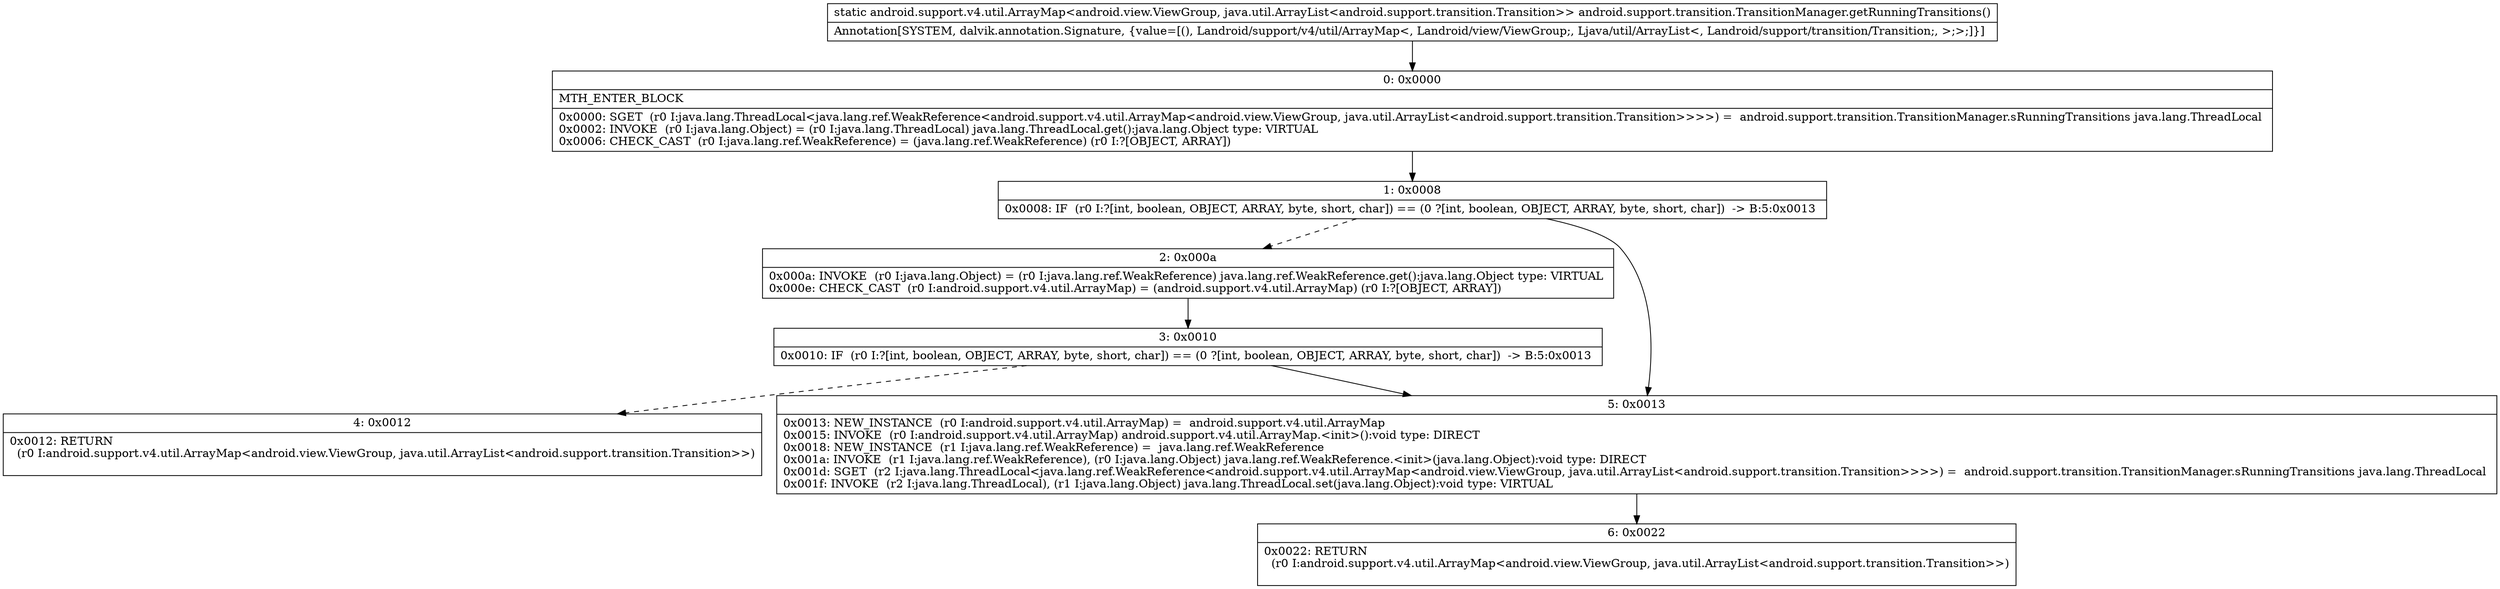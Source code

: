 digraph "CFG forandroid.support.transition.TransitionManager.getRunningTransitions()Landroid\/support\/v4\/util\/ArrayMap;" {
Node_0 [shape=record,label="{0\:\ 0x0000|MTH_ENTER_BLOCK\l|0x0000: SGET  (r0 I:java.lang.ThreadLocal\<java.lang.ref.WeakReference\<android.support.v4.util.ArrayMap\<android.view.ViewGroup, java.util.ArrayList\<android.support.transition.Transition\>\>\>\>) =  android.support.transition.TransitionManager.sRunningTransitions java.lang.ThreadLocal \l0x0002: INVOKE  (r0 I:java.lang.Object) = (r0 I:java.lang.ThreadLocal) java.lang.ThreadLocal.get():java.lang.Object type: VIRTUAL \l0x0006: CHECK_CAST  (r0 I:java.lang.ref.WeakReference) = (java.lang.ref.WeakReference) (r0 I:?[OBJECT, ARRAY]) \l}"];
Node_1 [shape=record,label="{1\:\ 0x0008|0x0008: IF  (r0 I:?[int, boolean, OBJECT, ARRAY, byte, short, char]) == (0 ?[int, boolean, OBJECT, ARRAY, byte, short, char])  \-\> B:5:0x0013 \l}"];
Node_2 [shape=record,label="{2\:\ 0x000a|0x000a: INVOKE  (r0 I:java.lang.Object) = (r0 I:java.lang.ref.WeakReference) java.lang.ref.WeakReference.get():java.lang.Object type: VIRTUAL \l0x000e: CHECK_CAST  (r0 I:android.support.v4.util.ArrayMap) = (android.support.v4.util.ArrayMap) (r0 I:?[OBJECT, ARRAY]) \l}"];
Node_3 [shape=record,label="{3\:\ 0x0010|0x0010: IF  (r0 I:?[int, boolean, OBJECT, ARRAY, byte, short, char]) == (0 ?[int, boolean, OBJECT, ARRAY, byte, short, char])  \-\> B:5:0x0013 \l}"];
Node_4 [shape=record,label="{4\:\ 0x0012|0x0012: RETURN  \l  (r0 I:android.support.v4.util.ArrayMap\<android.view.ViewGroup, java.util.ArrayList\<android.support.transition.Transition\>\>)\l \l}"];
Node_5 [shape=record,label="{5\:\ 0x0013|0x0013: NEW_INSTANCE  (r0 I:android.support.v4.util.ArrayMap) =  android.support.v4.util.ArrayMap \l0x0015: INVOKE  (r0 I:android.support.v4.util.ArrayMap) android.support.v4.util.ArrayMap.\<init\>():void type: DIRECT \l0x0018: NEW_INSTANCE  (r1 I:java.lang.ref.WeakReference) =  java.lang.ref.WeakReference \l0x001a: INVOKE  (r1 I:java.lang.ref.WeakReference), (r0 I:java.lang.Object) java.lang.ref.WeakReference.\<init\>(java.lang.Object):void type: DIRECT \l0x001d: SGET  (r2 I:java.lang.ThreadLocal\<java.lang.ref.WeakReference\<android.support.v4.util.ArrayMap\<android.view.ViewGroup, java.util.ArrayList\<android.support.transition.Transition\>\>\>\>) =  android.support.transition.TransitionManager.sRunningTransitions java.lang.ThreadLocal \l0x001f: INVOKE  (r2 I:java.lang.ThreadLocal), (r1 I:java.lang.Object) java.lang.ThreadLocal.set(java.lang.Object):void type: VIRTUAL \l}"];
Node_6 [shape=record,label="{6\:\ 0x0022|0x0022: RETURN  \l  (r0 I:android.support.v4.util.ArrayMap\<android.view.ViewGroup, java.util.ArrayList\<android.support.transition.Transition\>\>)\l \l}"];
MethodNode[shape=record,label="{static android.support.v4.util.ArrayMap\<android.view.ViewGroup, java.util.ArrayList\<android.support.transition.Transition\>\> android.support.transition.TransitionManager.getRunningTransitions()  | Annotation[SYSTEM, dalvik.annotation.Signature, \{value=[(), Landroid\/support\/v4\/util\/ArrayMap\<, Landroid\/view\/ViewGroup;, Ljava\/util\/ArrayList\<, Landroid\/support\/transition\/Transition;, \>;\>;]\}]\l}"];
MethodNode -> Node_0;
Node_0 -> Node_1;
Node_1 -> Node_2[style=dashed];
Node_1 -> Node_5;
Node_2 -> Node_3;
Node_3 -> Node_4[style=dashed];
Node_3 -> Node_5;
Node_5 -> Node_6;
}

